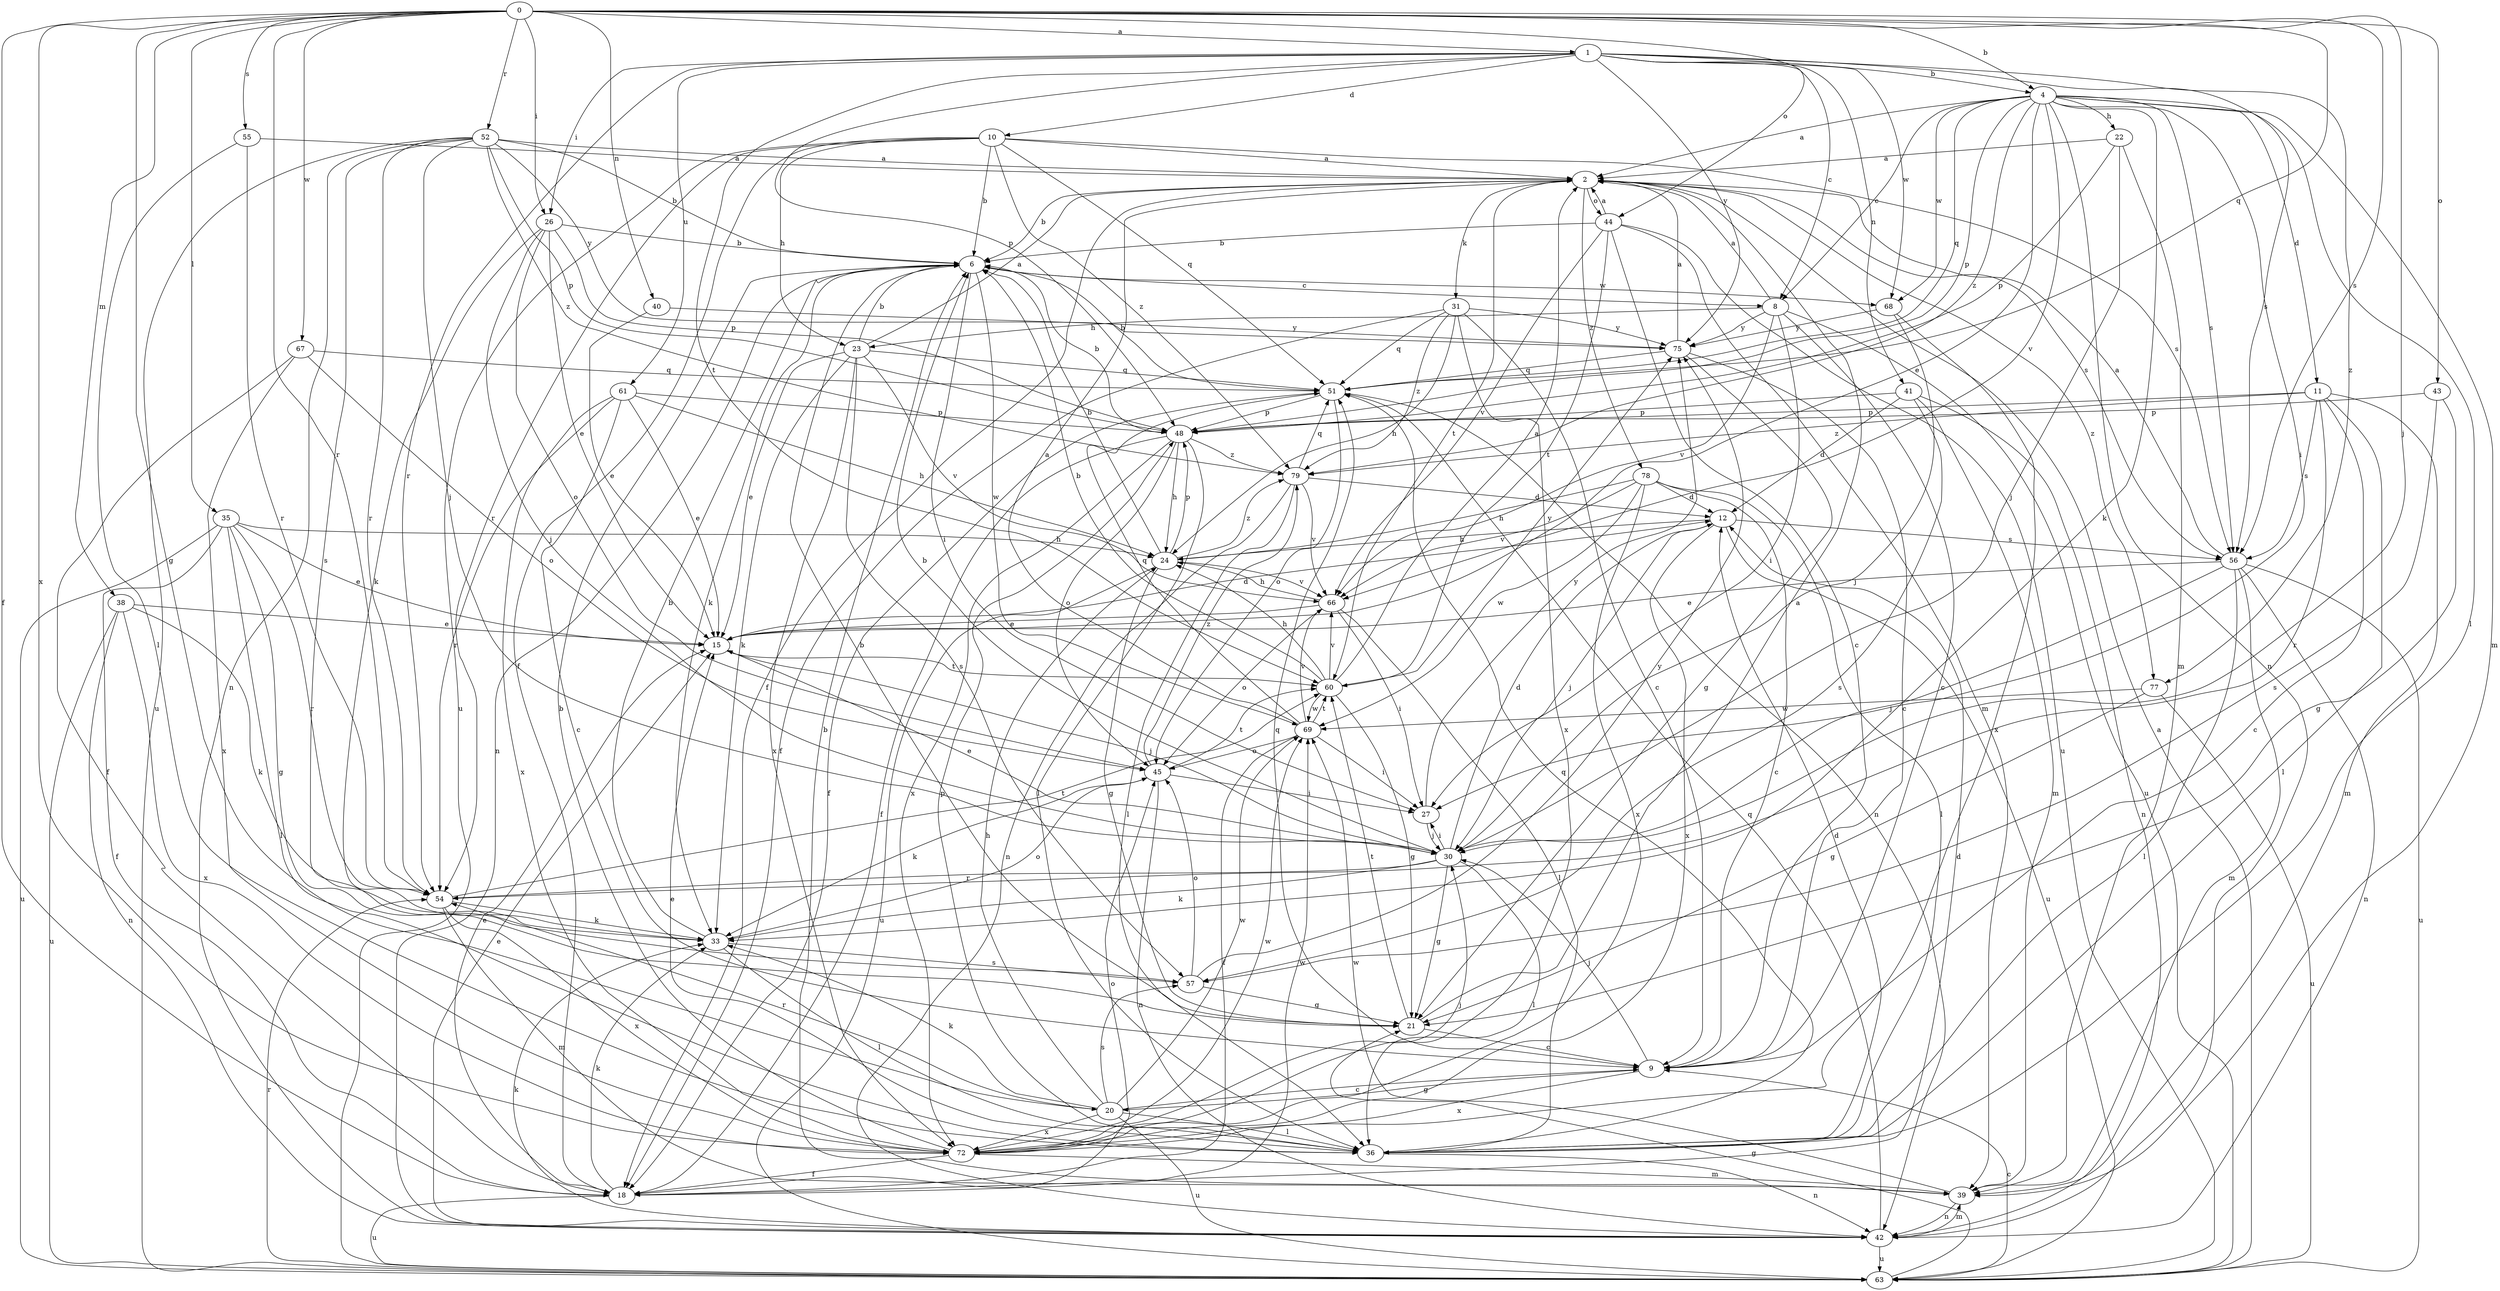 strict digraph  {
0;
1;
2;
4;
6;
8;
9;
10;
11;
12;
15;
18;
20;
21;
22;
23;
24;
26;
27;
30;
31;
33;
35;
36;
38;
39;
40;
41;
42;
43;
44;
45;
48;
51;
52;
54;
55;
56;
57;
60;
61;
63;
66;
67;
68;
69;
72;
75;
77;
78;
79;
0 -> 1  [label=a];
0 -> 4  [label=b];
0 -> 18  [label=f];
0 -> 20  [label=g];
0 -> 26  [label=i];
0 -> 30  [label=j];
0 -> 35  [label=l];
0 -> 38  [label=m];
0 -> 40  [label=n];
0 -> 43  [label=o];
0 -> 44  [label=o];
0 -> 51  [label=q];
0 -> 52  [label=r];
0 -> 54  [label=r];
0 -> 55  [label=s];
0 -> 56  [label=s];
0 -> 67  [label=w];
0 -> 72  [label=x];
1 -> 4  [label=b];
1 -> 8  [label=c];
1 -> 10  [label=d];
1 -> 26  [label=i];
1 -> 41  [label=n];
1 -> 48  [label=p];
1 -> 54  [label=r];
1 -> 56  [label=s];
1 -> 60  [label=t];
1 -> 61  [label=u];
1 -> 68  [label=w];
1 -> 75  [label=y];
1 -> 77  [label=z];
2 -> 6  [label=b];
2 -> 18  [label=f];
2 -> 31  [label=k];
2 -> 44  [label=o];
2 -> 56  [label=s];
2 -> 60  [label=t];
2 -> 77  [label=z];
2 -> 78  [label=z];
4 -> 2  [label=a];
4 -> 8  [label=c];
4 -> 11  [label=d];
4 -> 15  [label=e];
4 -> 22  [label=h];
4 -> 27  [label=i];
4 -> 33  [label=k];
4 -> 36  [label=l];
4 -> 39  [label=m];
4 -> 42  [label=n];
4 -> 48  [label=p];
4 -> 51  [label=q];
4 -> 56  [label=s];
4 -> 66  [label=v];
4 -> 68  [label=w];
4 -> 79  [label=z];
6 -> 8  [label=c];
6 -> 27  [label=i];
6 -> 33  [label=k];
6 -> 42  [label=n];
6 -> 68  [label=w];
6 -> 69  [label=w];
8 -> 2  [label=a];
8 -> 9  [label=c];
8 -> 23  [label=h];
8 -> 27  [label=i];
8 -> 63  [label=u];
8 -> 66  [label=v];
8 -> 75  [label=y];
9 -> 20  [label=g];
9 -> 30  [label=j];
9 -> 51  [label=q];
9 -> 72  [label=x];
10 -> 2  [label=a];
10 -> 6  [label=b];
10 -> 18  [label=f];
10 -> 23  [label=h];
10 -> 51  [label=q];
10 -> 54  [label=r];
10 -> 56  [label=s];
10 -> 63  [label=u];
10 -> 79  [label=z];
11 -> 9  [label=c];
11 -> 36  [label=l];
11 -> 39  [label=m];
11 -> 48  [label=p];
11 -> 54  [label=r];
11 -> 56  [label=s];
11 -> 79  [label=z];
12 -> 24  [label=h];
12 -> 30  [label=j];
12 -> 56  [label=s];
12 -> 63  [label=u];
12 -> 72  [label=x];
15 -> 12  [label=d];
15 -> 30  [label=j];
15 -> 60  [label=t];
18 -> 12  [label=d];
18 -> 15  [label=e];
18 -> 33  [label=k];
18 -> 45  [label=o];
18 -> 63  [label=u];
18 -> 69  [label=w];
20 -> 9  [label=c];
20 -> 24  [label=h];
20 -> 33  [label=k];
20 -> 36  [label=l];
20 -> 54  [label=r];
20 -> 57  [label=s];
20 -> 63  [label=u];
20 -> 69  [label=w];
20 -> 72  [label=x];
21 -> 2  [label=a];
21 -> 6  [label=b];
21 -> 9  [label=c];
21 -> 60  [label=t];
22 -> 2  [label=a];
22 -> 30  [label=j];
22 -> 39  [label=m];
22 -> 48  [label=p];
23 -> 2  [label=a];
23 -> 6  [label=b];
23 -> 15  [label=e];
23 -> 33  [label=k];
23 -> 51  [label=q];
23 -> 57  [label=s];
23 -> 66  [label=v];
23 -> 72  [label=x];
24 -> 6  [label=b];
24 -> 21  [label=g];
24 -> 48  [label=p];
24 -> 63  [label=u];
24 -> 66  [label=v];
24 -> 79  [label=z];
26 -> 6  [label=b];
26 -> 15  [label=e];
26 -> 30  [label=j];
26 -> 33  [label=k];
26 -> 45  [label=o];
26 -> 48  [label=p];
27 -> 30  [label=j];
27 -> 75  [label=y];
30 -> 6  [label=b];
30 -> 12  [label=d];
30 -> 15  [label=e];
30 -> 21  [label=g];
30 -> 27  [label=i];
30 -> 33  [label=k];
30 -> 36  [label=l];
30 -> 54  [label=r];
31 -> 9  [label=c];
31 -> 18  [label=f];
31 -> 24  [label=h];
31 -> 51  [label=q];
31 -> 72  [label=x];
31 -> 75  [label=y];
31 -> 79  [label=z];
33 -> 6  [label=b];
33 -> 36  [label=l];
33 -> 45  [label=o];
33 -> 57  [label=s];
35 -> 15  [label=e];
35 -> 18  [label=f];
35 -> 21  [label=g];
35 -> 24  [label=h];
35 -> 36  [label=l];
35 -> 54  [label=r];
35 -> 63  [label=u];
36 -> 12  [label=d];
36 -> 15  [label=e];
36 -> 42  [label=n];
36 -> 48  [label=p];
36 -> 51  [label=q];
38 -> 15  [label=e];
38 -> 33  [label=k];
38 -> 42  [label=n];
38 -> 63  [label=u];
38 -> 72  [label=x];
39 -> 6  [label=b];
39 -> 42  [label=n];
39 -> 69  [label=w];
40 -> 15  [label=e];
40 -> 75  [label=y];
41 -> 12  [label=d];
41 -> 39  [label=m];
41 -> 42  [label=n];
41 -> 48  [label=p];
41 -> 57  [label=s];
42 -> 15  [label=e];
42 -> 33  [label=k];
42 -> 39  [label=m];
42 -> 51  [label=q];
42 -> 63  [label=u];
43 -> 21  [label=g];
43 -> 48  [label=p];
43 -> 57  [label=s];
44 -> 2  [label=a];
44 -> 6  [label=b];
44 -> 9  [label=c];
44 -> 39  [label=m];
44 -> 60  [label=t];
44 -> 63  [label=u];
44 -> 66  [label=v];
45 -> 27  [label=i];
45 -> 33  [label=k];
45 -> 42  [label=n];
45 -> 60  [label=t];
45 -> 79  [label=z];
48 -> 6  [label=b];
48 -> 18  [label=f];
48 -> 24  [label=h];
48 -> 36  [label=l];
48 -> 45  [label=o];
48 -> 72  [label=x];
48 -> 79  [label=z];
51 -> 6  [label=b];
51 -> 18  [label=f];
51 -> 42  [label=n];
51 -> 45  [label=o];
51 -> 48  [label=p];
52 -> 2  [label=a];
52 -> 6  [label=b];
52 -> 30  [label=j];
52 -> 42  [label=n];
52 -> 48  [label=p];
52 -> 54  [label=r];
52 -> 57  [label=s];
52 -> 63  [label=u];
52 -> 75  [label=y];
52 -> 79  [label=z];
54 -> 33  [label=k];
54 -> 39  [label=m];
54 -> 60  [label=t];
54 -> 72  [label=x];
55 -> 2  [label=a];
55 -> 36  [label=l];
55 -> 54  [label=r];
56 -> 2  [label=a];
56 -> 15  [label=e];
56 -> 30  [label=j];
56 -> 36  [label=l];
56 -> 39  [label=m];
56 -> 42  [label=n];
56 -> 63  [label=u];
57 -> 21  [label=g];
57 -> 45  [label=o];
57 -> 75  [label=y];
60 -> 2  [label=a];
60 -> 6  [label=b];
60 -> 21  [label=g];
60 -> 24  [label=h];
60 -> 66  [label=v];
60 -> 69  [label=w];
60 -> 75  [label=y];
61 -> 9  [label=c];
61 -> 15  [label=e];
61 -> 24  [label=h];
61 -> 48  [label=p];
61 -> 54  [label=r];
61 -> 72  [label=x];
63 -> 2  [label=a];
63 -> 9  [label=c];
63 -> 21  [label=g];
63 -> 54  [label=r];
66 -> 15  [label=e];
66 -> 24  [label=h];
66 -> 27  [label=i];
66 -> 36  [label=l];
66 -> 45  [label=o];
67 -> 18  [label=f];
67 -> 45  [label=o];
67 -> 51  [label=q];
67 -> 72  [label=x];
68 -> 30  [label=j];
68 -> 72  [label=x];
68 -> 75  [label=y];
69 -> 2  [label=a];
69 -> 18  [label=f];
69 -> 27  [label=i];
69 -> 45  [label=o];
69 -> 51  [label=q];
69 -> 60  [label=t];
69 -> 66  [label=v];
72 -> 6  [label=b];
72 -> 18  [label=f];
72 -> 30  [label=j];
72 -> 39  [label=m];
72 -> 69  [label=w];
75 -> 2  [label=a];
75 -> 9  [label=c];
75 -> 21  [label=g];
75 -> 51  [label=q];
77 -> 21  [label=g];
77 -> 63  [label=u];
77 -> 69  [label=w];
78 -> 9  [label=c];
78 -> 12  [label=d];
78 -> 24  [label=h];
78 -> 36  [label=l];
78 -> 66  [label=v];
78 -> 69  [label=w];
78 -> 72  [label=x];
79 -> 12  [label=d];
79 -> 36  [label=l];
79 -> 42  [label=n];
79 -> 51  [label=q];
79 -> 66  [label=v];
}
